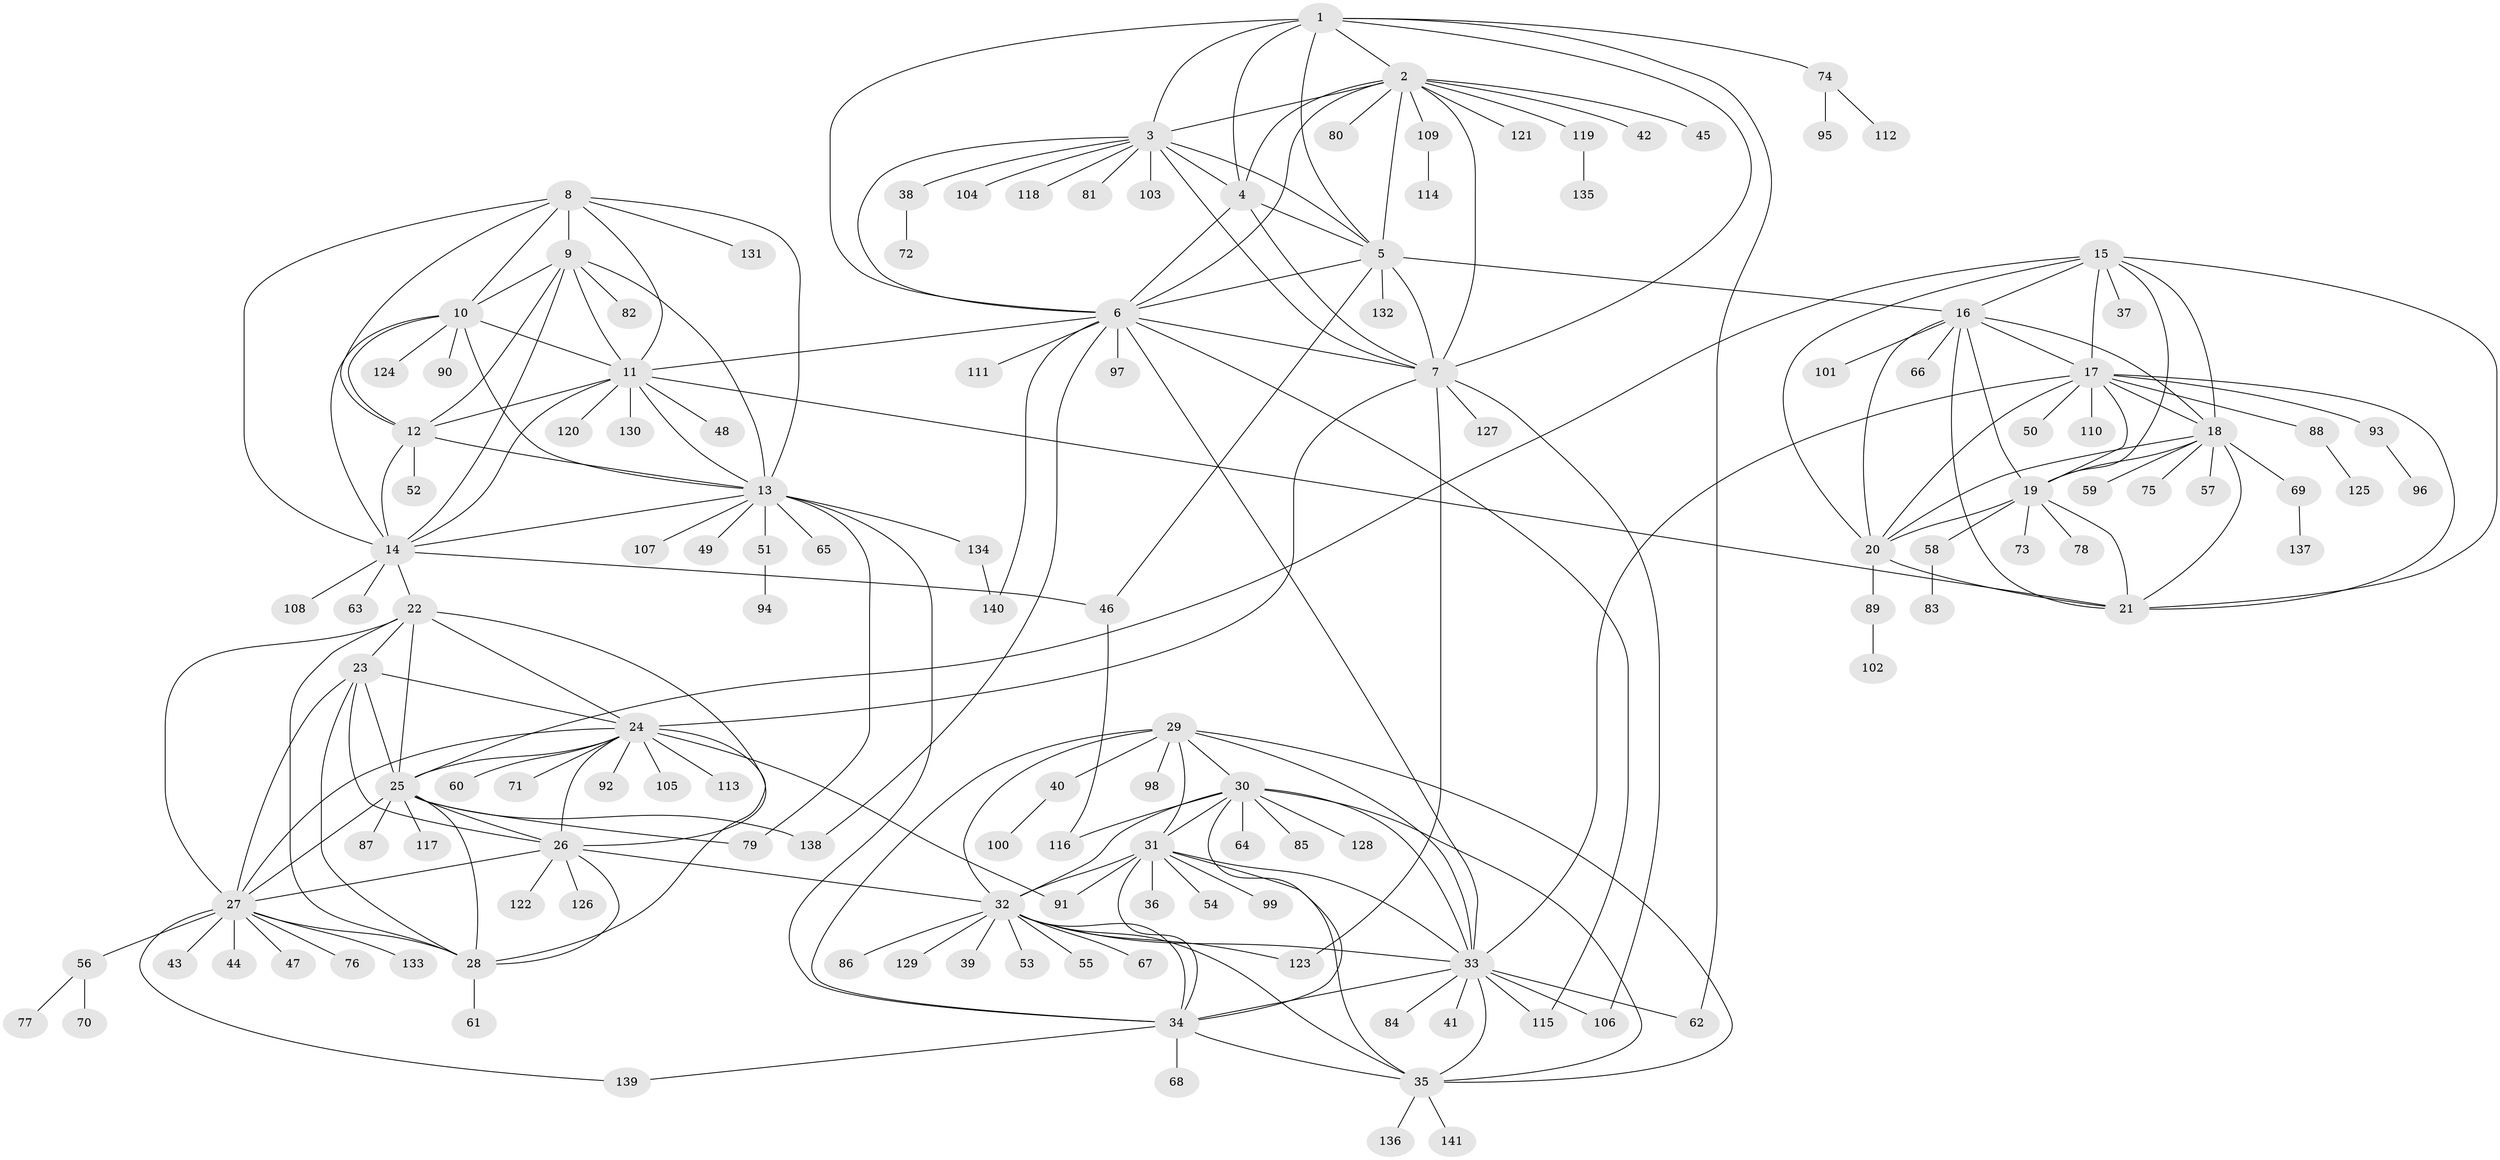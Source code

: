 // Generated by graph-tools (version 1.1) at 2025/11/02/27/25 16:11:32]
// undirected, 141 vertices, 232 edges
graph export_dot {
graph [start="1"]
  node [color=gray90,style=filled];
  1;
  2;
  3;
  4;
  5;
  6;
  7;
  8;
  9;
  10;
  11;
  12;
  13;
  14;
  15;
  16;
  17;
  18;
  19;
  20;
  21;
  22;
  23;
  24;
  25;
  26;
  27;
  28;
  29;
  30;
  31;
  32;
  33;
  34;
  35;
  36;
  37;
  38;
  39;
  40;
  41;
  42;
  43;
  44;
  45;
  46;
  47;
  48;
  49;
  50;
  51;
  52;
  53;
  54;
  55;
  56;
  57;
  58;
  59;
  60;
  61;
  62;
  63;
  64;
  65;
  66;
  67;
  68;
  69;
  70;
  71;
  72;
  73;
  74;
  75;
  76;
  77;
  78;
  79;
  80;
  81;
  82;
  83;
  84;
  85;
  86;
  87;
  88;
  89;
  90;
  91;
  92;
  93;
  94;
  95;
  96;
  97;
  98;
  99;
  100;
  101;
  102;
  103;
  104;
  105;
  106;
  107;
  108;
  109;
  110;
  111;
  112;
  113;
  114;
  115;
  116;
  117;
  118;
  119;
  120;
  121;
  122;
  123;
  124;
  125;
  126;
  127;
  128;
  129;
  130;
  131;
  132;
  133;
  134;
  135;
  136;
  137;
  138;
  139;
  140;
  141;
  1 -- 2;
  1 -- 3;
  1 -- 4;
  1 -- 5;
  1 -- 6;
  1 -- 7;
  1 -- 62;
  1 -- 74;
  2 -- 3;
  2 -- 4;
  2 -- 5;
  2 -- 6;
  2 -- 7;
  2 -- 42;
  2 -- 45;
  2 -- 80;
  2 -- 109;
  2 -- 119;
  2 -- 121;
  3 -- 4;
  3 -- 5;
  3 -- 6;
  3 -- 7;
  3 -- 38;
  3 -- 81;
  3 -- 103;
  3 -- 104;
  3 -- 118;
  4 -- 5;
  4 -- 6;
  4 -- 7;
  5 -- 6;
  5 -- 7;
  5 -- 16;
  5 -- 46;
  5 -- 132;
  6 -- 7;
  6 -- 11;
  6 -- 33;
  6 -- 97;
  6 -- 111;
  6 -- 115;
  6 -- 138;
  6 -- 140;
  7 -- 24;
  7 -- 106;
  7 -- 123;
  7 -- 127;
  8 -- 9;
  8 -- 10;
  8 -- 11;
  8 -- 12;
  8 -- 13;
  8 -- 14;
  8 -- 131;
  9 -- 10;
  9 -- 11;
  9 -- 12;
  9 -- 13;
  9 -- 14;
  9 -- 82;
  10 -- 11;
  10 -- 12;
  10 -- 13;
  10 -- 14;
  10 -- 90;
  10 -- 124;
  11 -- 12;
  11 -- 13;
  11 -- 14;
  11 -- 21;
  11 -- 48;
  11 -- 120;
  11 -- 130;
  12 -- 13;
  12 -- 14;
  12 -- 52;
  13 -- 14;
  13 -- 34;
  13 -- 49;
  13 -- 51;
  13 -- 65;
  13 -- 79;
  13 -- 107;
  13 -- 134;
  14 -- 22;
  14 -- 46;
  14 -- 63;
  14 -- 108;
  15 -- 16;
  15 -- 17;
  15 -- 18;
  15 -- 19;
  15 -- 20;
  15 -- 21;
  15 -- 25;
  15 -- 37;
  16 -- 17;
  16 -- 18;
  16 -- 19;
  16 -- 20;
  16 -- 21;
  16 -- 66;
  16 -- 101;
  17 -- 18;
  17 -- 19;
  17 -- 20;
  17 -- 21;
  17 -- 33;
  17 -- 50;
  17 -- 88;
  17 -- 93;
  17 -- 110;
  18 -- 19;
  18 -- 20;
  18 -- 21;
  18 -- 57;
  18 -- 59;
  18 -- 69;
  18 -- 75;
  19 -- 20;
  19 -- 21;
  19 -- 58;
  19 -- 73;
  19 -- 78;
  20 -- 21;
  20 -- 89;
  22 -- 23;
  22 -- 24;
  22 -- 25;
  22 -- 26;
  22 -- 27;
  22 -- 28;
  23 -- 24;
  23 -- 25;
  23 -- 26;
  23 -- 27;
  23 -- 28;
  24 -- 25;
  24 -- 26;
  24 -- 27;
  24 -- 28;
  24 -- 60;
  24 -- 71;
  24 -- 91;
  24 -- 92;
  24 -- 105;
  24 -- 113;
  25 -- 26;
  25 -- 27;
  25 -- 28;
  25 -- 79;
  25 -- 87;
  25 -- 117;
  25 -- 138;
  26 -- 27;
  26 -- 28;
  26 -- 32;
  26 -- 122;
  26 -- 126;
  27 -- 28;
  27 -- 43;
  27 -- 44;
  27 -- 47;
  27 -- 56;
  27 -- 76;
  27 -- 133;
  27 -- 139;
  28 -- 61;
  29 -- 30;
  29 -- 31;
  29 -- 32;
  29 -- 33;
  29 -- 34;
  29 -- 35;
  29 -- 40;
  29 -- 98;
  30 -- 31;
  30 -- 32;
  30 -- 33;
  30 -- 34;
  30 -- 35;
  30 -- 64;
  30 -- 85;
  30 -- 116;
  30 -- 128;
  31 -- 32;
  31 -- 33;
  31 -- 34;
  31 -- 35;
  31 -- 36;
  31 -- 54;
  31 -- 91;
  31 -- 99;
  32 -- 33;
  32 -- 34;
  32 -- 35;
  32 -- 39;
  32 -- 53;
  32 -- 55;
  32 -- 67;
  32 -- 86;
  32 -- 123;
  32 -- 129;
  33 -- 34;
  33 -- 35;
  33 -- 41;
  33 -- 62;
  33 -- 84;
  33 -- 106;
  33 -- 115;
  34 -- 35;
  34 -- 68;
  34 -- 139;
  35 -- 136;
  35 -- 141;
  38 -- 72;
  40 -- 100;
  46 -- 116;
  51 -- 94;
  56 -- 70;
  56 -- 77;
  58 -- 83;
  69 -- 137;
  74 -- 95;
  74 -- 112;
  88 -- 125;
  89 -- 102;
  93 -- 96;
  109 -- 114;
  119 -- 135;
  134 -- 140;
}
